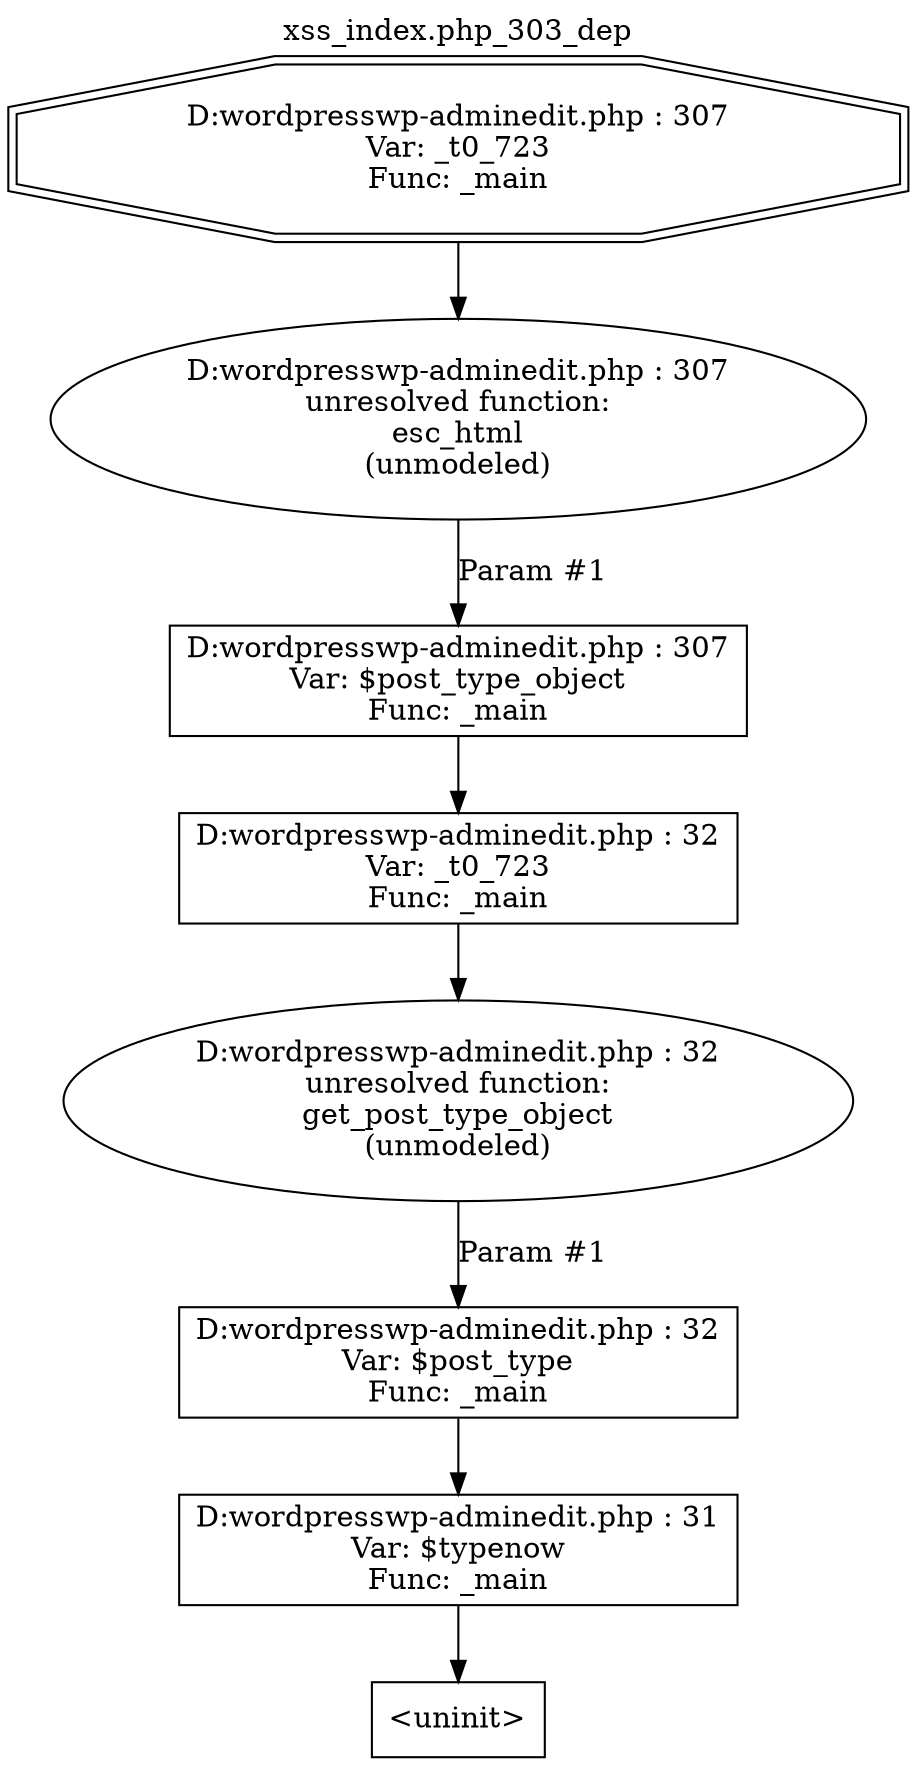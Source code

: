 digraph cfg {
  label="xss_index.php_303_dep";
  labelloc=t;
  n1 [shape=doubleoctagon, label="D:\wordpress\wp-admin\edit.php : 307\nVar: _t0_723\nFunc: _main\n"];
  n2 [shape=ellipse, label="D:\wordpress\wp-admin\edit.php : 307\nunresolved function:\nesc_html\n(unmodeled)\n"];
  n3 [shape=box, label="D:\wordpress\wp-admin\edit.php : 307\nVar: $post_type_object\nFunc: _main\n"];
  n4 [shape=box, label="D:\wordpress\wp-admin\edit.php : 32\nVar: _t0_723\nFunc: _main\n"];
  n5 [shape=ellipse, label="D:\wordpress\wp-admin\edit.php : 32\nunresolved function:\nget_post_type_object\n(unmodeled)\n"];
  n6 [shape=box, label="D:\wordpress\wp-admin\edit.php : 32\nVar: $post_type\nFunc: _main\n"];
  n7 [shape=box, label="D:\wordpress\wp-admin\edit.php : 31\nVar: $typenow\nFunc: _main\n"];
  n8 [shape=box, label="<uninit>"];
  n1 -> n2;
  n4 -> n5;
  n7 -> n8;
  n6 -> n7;
  n5 -> n6[label="Param #1"];
  n3 -> n4;
  n2 -> n3[label="Param #1"];
}
